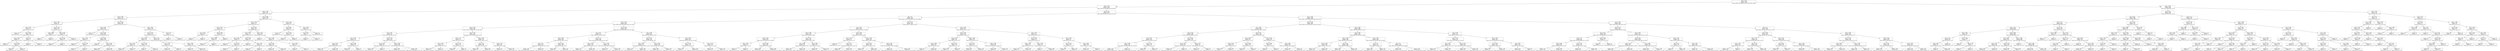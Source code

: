 digraph Tree {
node [shape=box, fontname="helvetica"] ;
edge [fontname="helvetica"] ;
0 [label="x[19] <= 2.031\nentropy = 2.331\nsamples = 20341\nvalue = [5163.0, 540.0, 3823.0, 7213.0, 1622.0, 640.0, 1340.0]"] ;
1 [label="x[18] <= 0.036\nentropy = 2.169\nsamples = 16707\nvalue = [5132, 537, 559, 6899, 1621, 640, 1319]"] ;
0 -> 1 [labeldistance=2.5, labelangle=45, headlabel="True"] ;
2 [label="x[10] <= 0.443\nentropy = 1.255\nsamples = 730\nvalue = [38, 2, 5, 178, 7, 498, 2]"] ;
1 -> 2 ;
3 [label="x[10] <= 0.209\nentropy = 0.961\nsamples = 624\nvalue = [12, 1, 5, 115, 3, 487, 1]"] ;
2 -> 3 ;
4 [label="x[22] <= 0.035\nentropy = 1.95\nsamples = 29\nvalue = [6, 0, 5, 8, 0, 10, 0]"] ;
3 -> 4 ;
5 [label="x[0] <= 0.434\nentropy = 1.574\nsamples = 17\nvalue = [1, 0, 3, 3, 0, 10, 0]"] ;
4 -> 5 ;
6 [label="entropy = 0.0\nsamples = 3\nvalue = [0, 0, 3, 0, 0, 0, 0]"] ;
5 -> 6 ;
7 [label="x[0] <= 0.829\nentropy = 1.095\nsamples = 14\nvalue = [1, 0, 0, 3, 0, 10, 0]"] ;
5 -> 7 ;
8 [label="x[22] <= 0.028\nentropy = 0.65\nsamples = 12\nvalue = [0, 0, 0, 2, 0, 10, 0]"] ;
7 -> 8 ;
9 [label="entropy = 0.0\nsamples = 9\nvalue = [0, 0, 0, 0, 0, 9, 0]"] ;
8 -> 9 ;
10 [label="x[7] <= 0.729\nentropy = 0.918\nsamples = 3\nvalue = [0, 0, 0, 2, 0, 1, 0]"] ;
8 -> 10 ;
11 [label="entropy = 0.0\nsamples = 2\nvalue = [0, 0, 0, 2, 0, 0, 0]"] ;
10 -> 11 ;
12 [label="entropy = 0.0\nsamples = 1\nvalue = [0, 0, 0, 0, 0, 1, 0]"] ;
10 -> 12 ;
13 [label="x[4] <= 0.02\nentropy = 1.0\nsamples = 2\nvalue = [1, 0, 0, 1, 0, 0, 0]"] ;
7 -> 13 ;
14 [label="entropy = 0.0\nsamples = 1\nvalue = [0, 0, 0, 1, 0, 0, 0]"] ;
13 -> 14 ;
15 [label="entropy = 0.0\nsamples = 1\nvalue = [1, 0, 0, 0, 0, 0, 0]"] ;
13 -> 15 ;
16 [label="x[12] <= 0.319\nentropy = 1.483\nsamples = 12\nvalue = [5, 0, 2, 5, 0, 0, 0]"] ;
4 -> 16 ;
17 [label="x[13] <= 0.809\nentropy = 0.971\nsamples = 5\nvalue = [3, 0, 2, 0, 0, 0, 0]"] ;
16 -> 17 ;
18 [label="entropy = 0.0\nsamples = 2\nvalue = [0, 0, 2, 0, 0, 0, 0]"] ;
17 -> 18 ;
19 [label="entropy = 0.0\nsamples = 3\nvalue = [3, 0, 0, 0, 0, 0, 0]"] ;
17 -> 19 ;
20 [label="x[20] <= 0.874\nentropy = 0.863\nsamples = 7\nvalue = [2, 0, 0, 5, 0, 0, 0]"] ;
16 -> 20 ;
21 [label="x[2] <= 0.026\nentropy = 0.918\nsamples = 3\nvalue = [2, 0, 0, 1, 0, 0, 0]"] ;
20 -> 21 ;
22 [label="entropy = 0.0\nsamples = 2\nvalue = [2, 0, 0, 0, 0, 0, 0]"] ;
21 -> 22 ;
23 [label="entropy = 0.0\nsamples = 1\nvalue = [0, 0, 0, 1, 0, 0, 0]"] ;
21 -> 23 ;
24 [label="entropy = 0.0\nsamples = 4\nvalue = [0, 0, 0, 4, 0, 0, 0]"] ;
20 -> 24 ;
25 [label="x[22] <= 0.024\nentropy = 0.837\nsamples = 595\nvalue = [6, 1, 0, 107, 3, 477, 1]"] ;
3 -> 25 ;
26 [label="x[8] <= 0.058\nentropy = 0.705\nsamples = 400\nvalue = [1, 0, 0, 72, 0, 327, 0]"] ;
25 -> 26 ;
27 [label="entropy = 0.0\nsamples = 4\nvalue = [0, 0, 0, 4, 0, 0, 0]"] ;
26 -> 27 ;
28 [label="x[1] <= 0.321\nentropy = 0.686\nsamples = 396\nvalue = [1, 0, 0, 68, 0, 327, 0]"] ;
26 -> 28 ;
29 [label="x[1] <= 0.054\nentropy = 1.252\nsamples = 6\nvalue = [1, 0, 0, 1, 0, 4, 0]"] ;
28 -> 29 ;
30 [label="entropy = 0.0\nsamples = 4\nvalue = [0, 0, 0, 0, 0, 4, 0]"] ;
29 -> 30 ;
31 [label="x[14] <= 0.004\nentropy = 1.0\nsamples = 2\nvalue = [1, 0, 0, 1, 0, 0, 0]"] ;
29 -> 31 ;
32 [label="entropy = 0.0\nsamples = 1\nvalue = [1, 0, 0, 0, 0, 0, 0]"] ;
31 -> 32 ;
33 [label="entropy = 0.0\nsamples = 1\nvalue = [0, 0, 0, 1, 0, 0, 0]"] ;
31 -> 33 ;
34 [label="x[14] <= 0.003\nentropy = 0.662\nsamples = 390\nvalue = [0, 0, 0, 67, 0, 323, 0]"] ;
28 -> 34 ;
35 [label="entropy = 0.0\nsamples = 17\nvalue = [0, 0, 0, 0, 0, 17, 0]"] ;
34 -> 35 ;
36 [label="x[11] <= 0.815\nentropy = 0.679\nsamples = 373\nvalue = [0, 0, 0, 67, 0, 306, 0]"] ;
34 -> 36 ;
37 [label="entropy = 0.599\nsamples = 247\nvalue = [0, 0, 0, 36, 0, 211, 0]"] ;
36 -> 37 ;
38 [label="entropy = 0.805\nsamples = 126\nvalue = [0, 0, 0, 31, 0, 95, 0]"] ;
36 -> 38 ;
39 [label="x[8] <= 0.681\nentropy = 1.042\nsamples = 195\nvalue = [5, 1, 0, 35, 3, 150, 1]"] ;
25 -> 39 ;
40 [label="x[11] <= 0.191\nentropy = 0.974\nsamples = 193\nvalue = [5, 0, 0, 35, 2, 150, 1]"] ;
39 -> 40 ;
41 [label="x[0] <= 0.823\nentropy = 1.163\nsamples = 28\nvalue = [0, 0, 0, 11, 0, 16, 1]"] ;
40 -> 41 ;
42 [label="x[3] <= 0.066\nentropy = 1.221\nsamples = 17\nvalue = [0, 0, 0, 10, 0, 6, 1]"] ;
41 -> 42 ;
43 [label="entropy = 0.469\nsamples = 10\nvalue = [0, 0, 0, 9, 0, 1, 0]"] ;
42 -> 43 ;
44 [label="entropy = 1.149\nsamples = 7\nvalue = [0, 0, 0, 1, 0, 5, 1]"] ;
42 -> 44 ;
45 [label="x[16] <= 0.833\nentropy = 0.439\nsamples = 11\nvalue = [0, 0, 0, 1, 0, 10, 0]"] ;
41 -> 45 ;
46 [label="entropy = 0.0\nsamples = 1\nvalue = [0, 0, 0, 1, 0, 0, 0]"] ;
45 -> 46 ;
47 [label="entropy = 0.0\nsamples = 10\nvalue = [0, 0, 0, 0, 0, 10, 0]"] ;
45 -> 47 ;
48 [label="x[6] <= 0.711\nentropy = 0.878\nsamples = 165\nvalue = [5, 0, 0, 24, 2, 134, 0]"] ;
40 -> 48 ;
49 [label="x[6] <= 0.694\nentropy = 1.371\nsamples = 26\nvalue = [3, 0, 0, 3, 2, 18, 0]"] ;
48 -> 49 ;
50 [label="entropy = 1.061\nsamples = 24\nvalue = [3, 0, 0, 3, 0, 18, 0]"] ;
49 -> 50 ;
51 [label="entropy = 0.0\nsamples = 2\nvalue = [0, 0, 0, 0, 2, 0, 0]"] ;
49 -> 51 ;
52 [label="x[14] <= 0.005\nentropy = 0.718\nsamples = 139\nvalue = [2, 0, 0, 21, 0, 116, 0]"] ;
48 -> 52 ;
53 [label="entropy = 0.66\nsamples = 55\nvalue = [2, 0, 0, 5, 0, 48, 0]"] ;
52 -> 53 ;
54 [label="entropy = 0.702\nsamples = 84\nvalue = [0, 0, 0, 16, 0, 68, 0]"] ;
52 -> 54 ;
55 [label="x[3] <= 0.127\nentropy = 1.0\nsamples = 2\nvalue = [0, 1, 0, 0, 1, 0, 0]"] ;
39 -> 55 ;
56 [label="entropy = 0.0\nsamples = 1\nvalue = [0, 0, 0, 0, 1, 0, 0]"] ;
55 -> 56 ;
57 [label="entropy = 0.0\nsamples = 1\nvalue = [0, 1, 0, 0, 0, 0, 0]"] ;
55 -> 57 ;
58 [label="x[10] <= 0.858\nentropy = 1.588\nsamples = 106\nvalue = [26, 1, 0, 63, 4, 11, 1]"] ;
2 -> 58 ;
59 [label="x[11] <= 0.079\nentropy = 1.753\nsamples = 76\nvalue = [26, 1, 0, 36, 3, 9, 1]"] ;
58 -> 59 ;
60 [label="x[12] <= 0.212\nentropy = 1.418\nsamples = 12\nvalue = [0, 1, 0, 8, 0, 2, 1]"] ;
59 -> 60 ;
61 [label="x[7] <= 0.874\nentropy = 0.918\nsamples = 3\nvalue = [0, 0, 0, 1, 0, 2, 0]"] ;
60 -> 61 ;
62 [label="entropy = 0.0\nsamples = 1\nvalue = [0, 0, 0, 1, 0, 0, 0]"] ;
61 -> 62 ;
63 [label="entropy = 0.0\nsamples = 2\nvalue = [0, 0, 0, 0, 0, 2, 0]"] ;
61 -> 63 ;
64 [label="x[18] <= 0.028\nentropy = 0.986\nsamples = 9\nvalue = [0, 1, 0, 7, 0, 0, 1]"] ;
60 -> 64 ;
65 [label="x[22] <= 0.006\nentropy = 0.544\nsamples = 8\nvalue = [0, 1, 0, 7, 0, 0, 0]"] ;
64 -> 65 ;
66 [label="entropy = 0.0\nsamples = 1\nvalue = [0, 1, 0, 0, 0, 0, 0]"] ;
65 -> 66 ;
67 [label="entropy = 0.0\nsamples = 7\nvalue = [0, 0, 0, 7, 0, 0, 0]"] ;
65 -> 67 ;
68 [label="entropy = 0.0\nsamples = 1\nvalue = [0, 0, 0, 0, 0, 0, 1]"] ;
64 -> 68 ;
69 [label="x[5] <= 0.016\nentropy = 1.606\nsamples = 64\nvalue = [26, 0, 0, 28, 3, 7, 0]"] ;
59 -> 69 ;
70 [label="x[12] <= 0.316\nentropy = 1.19\nsamples = 19\nvalue = [2, 0, 0, 13, 0, 4, 0]"] ;
69 -> 70 ;
71 [label="x[6] <= 0.801\nentropy = 0.764\nsamples = 9\nvalue = [2, 0, 0, 7, 0, 0, 0]"] ;
70 -> 71 ;
72 [label="entropy = 0.0\nsamples = 6\nvalue = [0, 0, 0, 6, 0, 0, 0]"] ;
71 -> 72 ;
73 [label="x[7] <= 0.927\nentropy = 0.918\nsamples = 3\nvalue = [2, 0, 0, 1, 0, 0, 0]"] ;
71 -> 73 ;
74 [label="entropy = 0.0\nsamples = 2\nvalue = [2, 0, 0, 0, 0, 0, 0]"] ;
73 -> 74 ;
75 [label="entropy = 0.0\nsamples = 1\nvalue = [0, 0, 0, 1, 0, 0, 0]"] ;
73 -> 75 ;
76 [label="x[13] <= 0.402\nentropy = 0.971\nsamples = 10\nvalue = [0, 0, 0, 6, 0, 4, 0]"] ;
70 -> 76 ;
77 [label="entropy = 0.0\nsamples = 2\nvalue = [0, 0, 0, 0, 0, 2, 0]"] ;
76 -> 77 ;
78 [label="x[11] <= 0.66\nentropy = 0.811\nsamples = 8\nvalue = [0, 0, 0, 6, 0, 2, 0]"] ;
76 -> 78 ;
79 [label="entropy = 0.0\nsamples = 6\nvalue = [0, 0, 0, 6, 0, 0, 0]"] ;
78 -> 79 ;
80 [label="entropy = 0.0\nsamples = 2\nvalue = [0, 0, 0, 0, 0, 2, 0]"] ;
78 -> 80 ;
81 [label="x[0] <= 0.318\nentropy = 1.533\nsamples = 45\nvalue = [24, 0, 0, 15, 3, 3, 0]"] ;
69 -> 81 ;
82 [label="entropy = 0.0\nsamples = 2\nvalue = [0, 0, 0, 0, 2, 0, 0]"] ;
81 -> 82 ;
83 [label="x[6] <= 0.846\nentropy = 1.394\nsamples = 43\nvalue = [24, 0, 0, 15, 1, 3, 0]"] ;
81 -> 83 ;
84 [label="x[7] <= 0.648\nentropy = 1.225\nsamples = 36\nvalue = [23, 0, 0, 10, 0, 3, 0]"] ;
83 -> 84 ;
85 [label="entropy = 1.196\nsamples = 24\nvalue = [13, 0, 0, 10, 0, 1, 0]"] ;
84 -> 85 ;
86 [label="entropy = 0.65\nsamples = 12\nvalue = [10, 0, 0, 0, 0, 2, 0]"] ;
84 -> 86 ;
87 [label="x[7] <= 0.938\nentropy = 1.149\nsamples = 7\nvalue = [1, 0, 0, 5, 1, 0, 0]"] ;
83 -> 87 ;
88 [label="entropy = 0.0\nsamples = 5\nvalue = [0, 0, 0, 5, 0, 0, 0]"] ;
87 -> 88 ;
89 [label="entropy = 1.0\nsamples = 2\nvalue = [1, 0, 0, 0, 1, 0, 0]"] ;
87 -> 89 ;
90 [label="x[5] <= 0.019\nentropy = 0.561\nsamples = 30\nvalue = [0, 0, 0, 27, 1, 2, 0]"] ;
58 -> 90 ;
91 [label="x[8] <= 0.823\nentropy = 0.811\nsamples = 8\nvalue = [0, 0, 0, 6, 0, 2, 0]"] ;
90 -> 91 ;
92 [label="entropy = 0.0\nsamples = 5\nvalue = [0, 0, 0, 5, 0, 0, 0]"] ;
91 -> 92 ;
93 [label="x[5] <= 0.012\nentropy = 0.918\nsamples = 3\nvalue = [0, 0, 0, 1, 0, 2, 0]"] ;
91 -> 93 ;
94 [label="entropy = 0.0\nsamples = 1\nvalue = [0, 0, 0, 1, 0, 0, 0]"] ;
93 -> 94 ;
95 [label="entropy = 0.0\nsamples = 2\nvalue = [0, 0, 0, 0, 0, 2, 0]"] ;
93 -> 95 ;
96 [label="x[6] <= 0.402\nentropy = 0.267\nsamples = 22\nvalue = [0, 0, 0, 21, 1, 0, 0]"] ;
90 -> 96 ;
97 [label="x[1] <= 0.595\nentropy = 1.0\nsamples = 2\nvalue = [0, 0, 0, 1, 1, 0, 0]"] ;
96 -> 97 ;
98 [label="entropy = 0.0\nsamples = 1\nvalue = [0, 0, 0, 0, 1, 0, 0]"] ;
97 -> 98 ;
99 [label="entropy = 0.0\nsamples = 1\nvalue = [0, 0, 0, 1, 0, 0, 0]"] ;
97 -> 99 ;
100 [label="entropy = 0.0\nsamples = 20\nvalue = [0, 0, 0, 20, 0, 0, 0]"] ;
96 -> 100 ;
101 [label="x[8] <= 0.325\nentropy = 2.075\nsamples = 15977\nvalue = [5094, 535, 554, 6721, 1614, 142, 1317]"] ;
1 -> 101 ;
102 [label="x[9] <= 0.5\nentropy = 2.235\nsamples = 4392\nvalue = [1027.0, 170.0, 176.0, 1593.0, 270.0, 76.0, 1080.0]"] ;
101 -> 102 ;
103 [label="x[16] <= 0.931\nentropy = 2.269\nsamples = 2361\nvalue = [609.0, 158.0, 175.0, 1003.0, 205.0, 72.0, 139.0]"] ;
102 -> 103 ;
104 [label="x[10] <= 0.209\nentropy = 2.062\nsamples = 856\nvalue = [178.0, 17.0, 139.0, 410.0, 8.0, 35.0, 69.0]"] ;
103 -> 104 ;
105 [label="x[0] <= 0.326\nentropy = 1.91\nsamples = 516\nvalue = [117, 5, 132, 224, 2, 4, 32]"] ;
104 -> 105 ;
106 [label="x[4] <= 0.789\nentropy = 1.675\nsamples = 171\nvalue = [16, 0, 90, 49, 0, 1, 15]"] ;
105 -> 106 ;
107 [label="x[8] <= 0.204\nentropy = 1.872\nsamples = 119\nvalue = [15, 0, 42, 46, 0, 1, 15]"] ;
106 -> 107 ;
108 [label="entropy = 1.879\nsamples = 55\nvalue = [7.0, 0.0, 9.0, 27.0, 0.0, 1.0, 11.0]"] ;
107 -> 108 ;
109 [label="entropy = 1.638\nsamples = 64\nvalue = [8, 0, 33, 19, 0, 0, 4]"] ;
107 -> 109 ;
110 [label="x[15] <= 0.668\nentropy = 0.454\nsamples = 52\nvalue = [1, 0, 48, 3, 0, 0, 0]"] ;
106 -> 110 ;
111 [label="entropy = 0.151\nsamples = 46\nvalue = [1, 0, 45, 0, 0, 0, 0]"] ;
110 -> 111 ;
112 [label="entropy = 1.0\nsamples = 6\nvalue = [0, 0, 3, 3, 0, 0, 0]"] ;
110 -> 112 ;
113 [label="x[14] <= 0.009\nentropy = 1.791\nsamples = 345\nvalue = [101, 5, 42, 175, 2, 3, 17]"] ;
105 -> 113 ;
114 [label="x[3] <= 0.654\nentropy = 2.13\nsamples = 49\nvalue = [14.0, 5.0, 5.0, 21.0, 2.0, 1.0, 1.0]"] ;
113 -> 114 ;
115 [label="entropy = 1.822\nsamples = 45\nvalue = [14, 5, 4, 21, 0, 1, 0]"] ;
114 -> 115 ;
116 [label="entropy = 1.5\nsamples = 4\nvalue = [0, 0, 1, 0, 2, 0, 1]"] ;
114 -> 116 ;
117 [label="x[13] <= 0.548\nentropy = 1.661\nsamples = 296\nvalue = [87, 0, 37, 154, 0, 2, 16]"] ;
113 -> 117 ;
118 [label="entropy = 1.688\nsamples = 143\nvalue = [31.0, 0.0, 29.0, 74.0, 0.0, 0.0, 9.0]"] ;
117 -> 118 ;
119 [label="entropy = 1.528\nsamples = 153\nvalue = [56.0, 0.0, 8.0, 80.0, 0.0, 2.0, 7.0]"] ;
117 -> 119 ;
120 [label="x[10] <= 0.443\nentropy = 1.972\nsamples = 340\nvalue = [61.0, 12.0, 7.0, 186.0, 6.0, 31.0, 37.0]"] ;
104 -> 120 ;
121 [label="x[20] <= 1.19\nentropy = 1.773\nsamples = 78\nvalue = [19, 1, 0, 27, 2, 29, 0]"] ;
120 -> 121 ;
122 [label="x[11] <= 0.444\nentropy = 1.571\nsamples = 58\nvalue = [6, 1, 0, 21, 1, 29, 0]"] ;
121 -> 122 ;
123 [label="entropy = 0.755\nsamples = 23\nvalue = [0, 0, 0, 5, 0, 18, 0]"] ;
122 -> 123 ;
124 [label="entropy = 1.77\nsamples = 35\nvalue = [6, 1, 0, 16, 1, 11, 0]"] ;
122 -> 124 ;
125 [label="x[14] <= 0.015\nentropy = 1.141\nsamples = 20\nvalue = [13, 0, 0, 6, 1, 0, 0]"] ;
121 -> 125 ;
126 [label="entropy = 0.544\nsamples = 8\nvalue = [7, 0, 0, 0, 1, 0, 0]"] ;
125 -> 126 ;
127 [label="entropy = 1.0\nsamples = 12\nvalue = [6, 0, 0, 6, 0, 0, 0]"] ;
125 -> 127 ;
128 [label="x[8] <= 0.058\nentropy = 1.737\nsamples = 262\nvalue = [42, 11, 7, 159, 4, 2, 37]"] ;
120 -> 128 ;
129 [label="x[7] <= 0.97\nentropy = 1.358\nsamples = 158\nvalue = [24, 7, 2, 114, 3, 0, 8]"] ;
128 -> 129 ;
130 [label="entropy = 1.403\nsamples = 115\nvalue = [23, 7, 0, 77, 1, 0, 7]"] ;
129 -> 130 ;
131 [label="entropy = 0.851\nsamples = 43\nvalue = [1, 0, 2, 37, 2, 0, 1]"] ;
129 -> 131 ;
132 [label="x[10] <= 0.718\nentropy = 2.04\nsamples = 104\nvalue = [18, 4, 5, 45, 1, 2, 29]"] ;
128 -> 132 ;
133 [label="entropy = 1.571\nsamples = 36\nvalue = [4, 0, 2, 6, 1, 0, 23]"] ;
132 -> 133 ;
134 [label="entropy = 1.827\nsamples = 68\nvalue = [14, 4, 3, 39, 0, 2, 6]"] ;
132 -> 134 ;
135 [label="x[21] <= 0.606\nentropy = 2.216\nsamples = 1505\nvalue = [431.0, 141.0, 36.0, 593.0, 197.0, 37.0, 70.0]"] ;
103 -> 135 ;
136 [label="x[4] <= 0.253\nentropy = 2.11\nsamples = 873\nvalue = [335, 40, 27, 324, 69, 36, 42]"] ;
135 -> 136 ;
137 [label="x[10] <= 0.209\nentropy = 1.982\nsamples = 289\nvalue = [112, 6, 12, 106, 17, 36, 0]"] ;
136 -> 137 ;
138 [label="x[6] <= 0.94\nentropy = 1.729\nsamples = 181\nvalue = [91.0, 3.0, 12.0, 60.0, 13.0, 2.0, 0.0]"] ;
137 -> 138 ;
139 [label="entropy = 1.487\nsamples = 156\nvalue = [89.0, 2.0, 6.0, 50.0, 9.0, 0.0, 0.0]"] ;
138 -> 139 ;
140 [label="entropy = 2.215\nsamples = 25\nvalue = [2, 1, 6, 10, 4, 2, 0]"] ;
138 -> 140 ;
141 [label="x[10] <= 0.511\nentropy = 1.828\nsamples = 108\nvalue = [21, 3, 0, 46, 4, 34, 0]"] ;
137 -> 141 ;
142 [label="entropy = 1.687\nsamples = 60\nvalue = [10, 2, 0, 12, 2, 34, 0]"] ;
141 -> 142 ;
143 [label="entropy = 1.147\nsamples = 48\nvalue = [11, 1, 0, 34, 2, 0, 0]"] ;
141 -> 143 ;
144 [label="x[19] <= 1.13\nentropy = 2.019\nsamples = 584\nvalue = [223.0, 34.0, 15.0, 218.0, 52.0, 0.0, 42.0]"] ;
136 -> 144 ;
145 [label="x[10] <= 0.511\nentropy = 1.939\nsamples = 418\nvalue = [156, 29, 9, 167, 45, 0, 12]"] ;
144 -> 145 ;
146 [label="entropy = 1.91\nsamples = 277\nvalue = [113, 22, 9, 98, 34, 0, 1]"] ;
145 -> 146 ;
147 [label="entropy = 1.816\nsamples = 141\nvalue = [43, 7, 0, 69, 11, 0, 11]"] ;
145 -> 147 ;
148 [label="x[7] <= 0.369\nentropy = 2.015\nsamples = 166\nvalue = [67.0, 5.0, 6.0, 51.0, 7.0, 0.0, 30.0]"] ;
144 -> 148 ;
149 [label="entropy = 1.873\nsamples = 55\nvalue = [16, 1, 0, 13, 3, 0, 22]"] ;
148 -> 149 ;
150 [label="entropy = 1.891\nsamples = 111\nvalue = [51, 4, 6, 38, 4, 0, 8]"] ;
148 -> 150 ;
151 [label="x[0] <= 0.858\nentropy = 2.128\nsamples = 632\nvalue = [96, 101, 9, 269, 128, 1, 28]"] ;
135 -> 151 ;
152 [label="x[10] <= 0.511\nentropy = 2.116\nsamples = 445\nvalue = [77, 40, 8, 195, 98, 1, 26]"] ;
151 -> 152 ;
153 [label="x[13] <= 0.242\nentropy = 2.073\nsamples = 211\nvalue = [54.0, 14.0, 6.0, 83.0, 49.0, 1.0, 4.0]"] ;
152 -> 153 ;
154 [label="entropy = 2.122\nsamples = 63\nvalue = [16, 10, 5, 24, 8, 0, 0]"] ;
153 -> 154 ;
155 [label="entropy = 1.925\nsamples = 148\nvalue = [38, 4, 1, 59, 41, 1, 4]"] ;
153 -> 155 ;
156 [label="x[8] <= 0.058\nentropy = 2.042\nsamples = 234\nvalue = [23, 26, 2, 112, 49, 0, 22]"] ;
152 -> 156 ;
157 [label="entropy = 1.866\nsamples = 180\nvalue = [17, 23, 1, 95, 38, 0, 6]"] ;
156 -> 157 ;
158 [label="entropy = 2.203\nsamples = 54\nvalue = [6, 3, 1, 17, 11, 0, 16]"] ;
156 -> 158 ;
159 [label="x[14] <= 0.006\nentropy = 1.926\nsamples = 187\nvalue = [19.0, 61.0, 1.0, 74.0, 30.0, 0.0, 2.0]"] ;
151 -> 159 ;
160 [label="x[11] <= 0.026\nentropy = 1.736\nsamples = 114\nvalue = [8, 51, 0, 41, 13, 0, 1]"] ;
159 -> 160 ;
161 [label="entropy = 1.379\nsamples = 7\nvalue = [0, 0, 0, 4, 2, 0, 1]"] ;
160 -> 161 ;
162 [label="entropy = 1.656\nsamples = 107\nvalue = [8.0, 51.0, 0.0, 37.0, 11.0, 0.0, 0.0]"] ;
160 -> 162 ;
163 [label="x[21] <= 0.743\nentropy = 1.981\nsamples = 73\nvalue = [11, 10, 1, 33, 17, 0, 1]"] ;
159 -> 163 ;
164 [label="entropy = 1.962\nsamples = 46\nvalue = [11, 4, 1, 22, 7, 0, 1]"] ;
163 -> 164 ;
165 [label="entropy = 1.541\nsamples = 27\nvalue = [0, 6, 0, 11, 10, 0, 0]"] ;
163 -> 165 ;
166 [label="x[10] <= 0.672\nentropy = 1.727\nsamples = 2031\nvalue = [418, 12, 1, 590, 65, 4, 941]"] ;
102 -> 166 ;
167 [label="x[1] <= 0.326\nentropy = 1.562\nsamples = 1614\nvalue = [217.0, 6.0, 1.0, 407.0, 50.0, 4.0, 929.0]"] ;
166 -> 167 ;
168 [label="x[16] <= 0.968\nentropy = 1.218\nsamples = 909\nvalue = [53, 0, 0, 181, 28, 1, 646]"] ;
167 -> 168 ;
169 [label="x[10] <= 0.551\nentropy = 0.904\nsamples = 474\nvalue = [16.0, 0.0, 0.0, 90.0, 0.0, 0.0, 368.0]"] ;
168 -> 169 ;
170 [label="x[22] <= 0.318\nentropy = 0.592\nsamples = 7\nvalue = [0, 0, 0, 6, 0, 0, 1]"] ;
169 -> 170 ;
171 [label="entropy = 0.0\nsamples = 1\nvalue = [0, 0, 0, 0, 0, 0, 1]"] ;
170 -> 171 ;
172 [label="entropy = 0.0\nsamples = 6\nvalue = [0, 0, 0, 6, 0, 0, 0]"] ;
170 -> 172 ;
173 [label="x[21] <= 0.183\nentropy = 0.885\nsamples = 467\nvalue = [16, 0, 0, 84, 0, 0, 367]"] ;
169 -> 173 ;
174 [label="entropy = 1.022\nsamples = 253\nvalue = [13, 0, 0, 54, 0, 0, 186]"] ;
173 -> 174 ;
175 [label="entropy = 0.688\nsamples = 214\nvalue = [3.0, 0.0, 0.0, 30.0, 0.0, 0.0, 181.0]"] ;
173 -> 175 ;
176 [label="x[7] <= 0.927\nentropy = 1.462\nsamples = 435\nvalue = [37, 0, 0, 91, 28, 1, 278]"] ;
168 -> 176 ;
177 [label="x[1] <= 0.069\nentropy = 1.392\nsamples = 418\nvalue = [33, 0, 0, 89, 20, 1, 275]"] ;
176 -> 177 ;
178 [label="entropy = 1.554\nsamples = 251\nvalue = [20, 0, 0, 63, 19, 1, 148]"] ;
177 -> 178 ;
179 [label="entropy = 1.049\nsamples = 167\nvalue = [13, 0, 0, 26, 1, 0, 127]"] ;
177 -> 179 ;
180 [label="x[1] <= 0.069\nentropy = 1.808\nsamples = 17\nvalue = [4, 0, 0, 2, 8, 0, 3]"] ;
176 -> 180 ;
181 [label="entropy = 0.845\nsamples = 11\nvalue = [3, 0, 0, 0, 8, 0, 0]"] ;
180 -> 181 ;
182 [label="entropy = 1.459\nsamples = 6\nvalue = [1, 0, 0, 2, 0, 0, 3]"] ;
180 -> 182 ;
183 [label="x[10] <= 0.483\nentropy = 1.806\nsamples = 705\nvalue = [164, 6, 1, 226, 22, 3, 283]"] ;
167 -> 183 ;
184 [label="x[5] <= 0.057\nentropy = 1.738\nsamples = 52\nvalue = [26, 2, 0, 18, 2, 3, 1]"] ;
183 -> 184 ;
185 [label="entropy = 0.0\nsamples = 3\nvalue = [0, 0, 0, 0, 0, 3, 0]"] ;
184 -> 185 ;
186 [label="x[4] <= 0.53\nentropy = 1.507\nsamples = 49\nvalue = [26.0, 2.0, 0.0, 18.0, 2.0, 0.0, 1.0]"] ;
184 -> 186 ;
187 [label="entropy = 0.869\nsamples = 31\nvalue = [22, 0, 0, 9, 0, 0, 0]"] ;
186 -> 187 ;
188 [label="entropy = 1.918\nsamples = 18\nvalue = [4, 2, 0, 9, 2, 0, 1]"] ;
186 -> 188 ;
189 [label="x[16] <= 0.996\nentropy = 1.736\nsamples = 653\nvalue = [138, 4, 1, 208, 20, 0, 282]"] ;
183 -> 189 ;
190 [label="x[8] <= 0.058\nentropy = 1.542\nsamples = 363\nvalue = [57, 2, 0, 129, 2, 0, 173]"] ;
189 -> 190 ;
191 [label="entropy = 1.753\nsamples = 54\nvalue = [17, 1, 0, 25, 2, 0, 9]"] ;
190 -> 191 ;
192 [label="entropy = 1.422\nsamples = 309\nvalue = [40, 1, 0, 104, 0, 0, 164]"] ;
190 -> 192 ;
193 [label="x[21] <= 0.522\nentropy = 1.882\nsamples = 290\nvalue = [81.0, 2.0, 1.0, 79.0, 18.0, 0.0, 109.0]"] ;
189 -> 193 ;
194 [label="entropy = 1.79\nsamples = 196\nvalue = [69.0, 0.0, 1.0, 50.0, 8.0, 0.0, 68.0]"] ;
193 -> 194 ;
195 [label="entropy = 1.887\nsamples = 94\nvalue = [12.0, 2.0, 0.0, 29.0, 10.0, 0.0, 41.0]"] ;
193 -> 195 ;
196 [label="x[21] <= 0.408\nentropy = 1.437\nsamples = 417\nvalue = [201, 6, 0, 183, 15, 0, 12]"] ;
166 -> 196 ;
197 [label="x[10] <= 0.786\nentropy = 1.226\nsamples = 308\nvalue = [164, 2, 0, 133, 2, 0, 7]"] ;
196 -> 197 ;
198 [label="x[11] <= 0.615\nentropy = 1.03\nsamples = 130\nvalue = [90, 1, 0, 37, 0, 0, 2]"] ;
197 -> 198 ;
199 [label="x[15] <= 0.456\nentropy = 1.083\nsamples = 93\nvalue = [57, 0, 0, 34, 0, 0, 2]"] ;
198 -> 199 ;
200 [label="entropy = 0.0\nsamples = 6\nvalue = [0, 0, 0, 6, 0, 0, 0]"] ;
199 -> 200 ;
201 [label="entropy = 1.051\nsamples = 87\nvalue = [57, 0, 0, 28, 0, 0, 2]"] ;
199 -> 201 ;
202 [label="x[18] <= 0.573\nentropy = 0.582\nsamples = 37\nvalue = [33, 1, 0, 3, 0, 0, 0]"] ;
198 -> 202 ;
203 [label="entropy = 0.196\nsamples = 33\nvalue = [32, 1, 0, 0, 0, 0, 0]"] ;
202 -> 203 ;
204 [label="entropy = 0.811\nsamples = 4\nvalue = [1, 0, 0, 3, 0, 0, 0]"] ;
202 -> 204 ;
205 [label="x[16] <= 0.926\nentropy = 1.266\nsamples = 178\nvalue = [74, 1, 0, 96, 2, 0, 5]"] ;
197 -> 205 ;
206 [label="x[6] <= 0.581\nentropy = 1.163\nsamples = 79\nvalue = [22, 0, 0, 52, 0, 0, 5]"] ;
205 -> 206 ;
207 [label="entropy = 0.602\nsamples = 34\nvalue = [5, 0, 0, 29, 0, 0, 0]"] ;
206 -> 207 ;
208 [label="entropy = 1.378\nsamples = 45\nvalue = [17, 0, 0, 23, 0, 0, 5]"] ;
206 -> 208 ;
209 [label="x[15] <= 0.905\nentropy = 1.189\nsamples = 99\nvalue = [52.0, 1.0, 0.0, 44.0, 2.0, 0.0, 0.0]"] ;
205 -> 209 ;
210 [label="entropy = 0.984\nsamples = 87\nvalue = [50, 0, 0, 37, 0, 0, 0]"] ;
209 -> 210 ;
211 [label="entropy = 1.614\nsamples = 12\nvalue = [2, 1, 0, 7, 2, 0, 0]"] ;
209 -> 211 ;
212 [label="x[6] <= 0.539\nentropy = 1.79\nsamples = 109\nvalue = [37, 4, 0, 50, 13, 0, 5]"] ;
196 -> 212 ;
213 [label="x[12] <= 0.415\nentropy = 1.549\nsamples = 70\nvalue = [22, 0, 0, 35, 12, 0, 1]"] ;
212 -> 213 ;
214 [label="x[10] <= 0.787\nentropy = 1.574\nsamples = 39\nvalue = [15, 0, 0, 13, 11, 0, 0]"] ;
213 -> 214 ;
215 [label="entropy = 0.722\nsamples = 10\nvalue = [8, 0, 0, 2, 0, 0, 0]"] ;
214 -> 215 ;
216 [label="entropy = 1.556\nsamples = 29\nvalue = [7, 0, 0, 11, 11, 0, 0]"] ;
214 -> 216 ;
217 [label="x[0] <= 0.015\nentropy = 1.156\nsamples = 31\nvalue = [7, 0, 0, 22, 1, 0, 1]"] ;
213 -> 217 ;
218 [label="entropy = 0.0\nsamples = 1\nvalue = [0, 0, 0, 0, 1, 0, 0]"] ;
217 -> 218 ;
219 [label="entropy = 0.982\nsamples = 30\nvalue = [7, 0, 0, 22, 0, 0, 1]"] ;
217 -> 219 ;
220 [label="x[11] <= 0.256\nentropy = 1.87\nsamples = 39\nvalue = [15, 4, 0, 15, 1, 0, 4]"] ;
212 -> 220 ;
221 [label="x[12] <= 0.437\nentropy = 1.854\nsamples = 13\nvalue = [4, 0, 0, 4, 1, 0, 4]"] ;
220 -> 221 ;
222 [label="entropy = 0.918\nsamples = 3\nvalue = [0, 0, 0, 0, 1, 0, 2]"] ;
221 -> 222 ;
223 [label="entropy = 1.522\nsamples = 10\nvalue = [4, 0, 0, 4, 0, 0, 2]"] ;
221 -> 223 ;
224 [label="x[5] <= 0.605\nentropy = 1.466\nsamples = 26\nvalue = [11, 4, 0, 11, 0, 0, 0]"] ;
220 -> 224 ;
225 [label="entropy = 1.219\nsamples = 20\nvalue = [11, 1, 0, 8, 0, 0, 0]"] ;
224 -> 225 ;
226 [label="entropy = 1.0\nsamples = 6\nvalue = [0, 3, 0, 3, 0, 0, 0]"] ;
224 -> 226 ;
227 [label="x[21] <= 0.396\nentropy = 1.887\nsamples = 11585\nvalue = [4067.0, 365.0, 378.0, 5128.0, 1344.0, 66.0, 237.0]"] ;
101 -> 227 ;
228 [label="x[10] <= 0.443\nentropy = 1.682\nsamples = 6833\nvalue = [2927.0, 87.0, 281.0, 3041.0, 312.0, 61.0, 124.0]"] ;
227 -> 228 ;
229 [label="x[7] <= 0.981\nentropy = 1.896\nsamples = 1950\nvalue = [564, 23, 275, 942, 57, 49, 40]"] ;
228 -> 229 ;
230 [label="x[10] <= 0.209\nentropy = 1.848\nsamples = 1804\nvalue = [555, 23, 179, 904, 55, 49, 39]"] ;
229 -> 230 ;
231 [label="x[3] <= 0.803\nentropy = 1.752\nsamples = 1671\nvalue = [523, 21, 177, 853, 53, 5, 39]"] ;
230 -> 231 ;
232 [label="x[16] <= 0.988\nentropy = 1.703\nsamples = 1592\nvalue = [522.0, 21.0, 124.0, 830.0, 52.0, 5.0, 38.0]"] ;
231 -> 232 ;
233 [label="entropy = 1.579\nsamples = 1054\nvalue = [304, 13, 82, 609, 5, 5, 36]"] ;
232 -> 233 ;
234 [label="entropy = 1.77\nsamples = 538\nvalue = [218.0, 8.0, 42.0, 221.0, 47.0, 0.0, 2.0]"] ;
232 -> 234 ;
235 [label="x[6] <= 0.913\nentropy = 1.144\nsamples = 79\nvalue = [1, 0, 53, 23, 1, 0, 1]"] ;
231 -> 235 ;
236 [label="entropy = 0.916\nsamples = 68\nvalue = [0, 0, 50, 17, 1, 0, 0]"] ;
235 -> 236 ;
237 [label="entropy = 1.617\nsamples = 11\nvalue = [1, 0, 3, 6, 0, 0, 1]"] ;
235 -> 237 ;
238 [label="x[5] <= 0.495\nentropy = 1.826\nsamples = 133\nvalue = [32, 2, 2, 51, 2, 44, 0]"] ;
230 -> 238 ;
239 [label="x[7] <= 0.744\nentropy = 1.693\nsamples = 94\nvalue = [20.0, 2.0, 0.0, 27.0, 1.0, 44.0, 0.0]"] ;
238 -> 239 ;
240 [label="entropy = 1.873\nsamples = 47\nvalue = [16.0, 2.0, 0.0, 16.0, 1.0, 12.0, 0.0]"] ;
239 -> 240 ;
241 [label="entropy = 1.17\nsamples = 47\nvalue = [4, 0, 0, 11, 0, 32, 0]"] ;
239 -> 241 ;
242 [label="x[19] <= 1.627\nentropy = 1.31\nsamples = 39\nvalue = [12, 0, 2, 24, 1, 0, 0]"] ;
238 -> 242 ;
243 [label="entropy = 1.073\nsamples = 37\nvalue = [12, 0, 0, 24, 1, 0, 0]"] ;
242 -> 243 ;
244 [label="entropy = 0.0\nsamples = 2\nvalue = [0, 0, 2, 0, 0, 0, 0]"] ;
242 -> 244 ;
245 [label="x[6] <= 0.972\nentropy = 1.285\nsamples = 146\nvalue = [9, 0, 96, 38, 2, 0, 1]"] ;
229 -> 245 ;
246 [label="x[0] <= 0.483\nentropy = 2.021\nsamples = 22\nvalue = [4, 0, 8, 7, 2, 0, 1]"] ;
245 -> 246 ;
247 [label="x[16] <= 0.514\nentropy = 1.325\nsamples = 12\nvalue = [0, 0, 5, 6, 0, 0, 1]"] ;
246 -> 247 ;
248 [label="entropy = 0.918\nsamples = 3\nvalue = [0, 0, 0, 2, 0, 0, 1]"] ;
247 -> 248 ;
249 [label="entropy = 0.991\nsamples = 9\nvalue = [0, 0, 5, 4, 0, 0, 0]"] ;
247 -> 249 ;
250 [label="x[21] <= 0.056\nentropy = 1.846\nsamples = 10\nvalue = [4, 0, 3, 1, 2, 0, 0]"] ;
246 -> 250 ;
251 [label="entropy = 0.722\nsamples = 5\nvalue = [4, 0, 0, 0, 1, 0, 0]"] ;
250 -> 251 ;
252 [label="entropy = 1.371\nsamples = 5\nvalue = [0, 0, 3, 1, 1, 0, 0]"] ;
250 -> 252 ;
253 [label="x[8] <= 0.542\nentropy = 1.038\nsamples = 124\nvalue = [5, 0, 88, 31, 0, 0, 0]"] ;
245 -> 253 ;
254 [label="x[16] <= 0.964\nentropy = 0.971\nsamples = 5\nvalue = [2, 0, 3, 0, 0, 0, 0]"] ;
253 -> 254 ;
255 [label="entropy = 0.0\nsamples = 2\nvalue = [2, 0, 0, 0, 0, 0, 0]"] ;
254 -> 255 ;
256 [label="entropy = 0.0\nsamples = 3\nvalue = [0, 0, 3, 0, 0, 0, 0]"] ;
254 -> 256 ;
257 [label="x[0] <= 0.396\nentropy = 0.986\nsamples = 119\nvalue = [3.0, 0.0, 85.0, 31.0, 0.0, 0.0, 0.0]"] ;
253 -> 257 ;
258 [label="entropy = 1.296\nsamples = 13\nvalue = [1, 0, 5, 7, 0, 0, 0]"] ;
257 -> 258 ;
259 [label="entropy = 0.9\nsamples = 106\nvalue = [2, 0, 80, 24, 0, 0, 0]"] ;
257 -> 259 ;
260 [label="x[10] <= 0.884\nentropy = 1.469\nsamples = 4883\nvalue = [2363, 64, 6, 2099, 255, 12, 84]"] ;
228 -> 260 ;
261 [label="x[16] <= 0.986\nentropy = 1.463\nsamples = 4124\nvalue = [2182, 60, 5, 1578, 221, 12, 66]"] ;
260 -> 261 ;
262 [label="x[20] <= 0.929\nentropy = 1.386\nsamples = 1696\nvalue = [826, 36, 3, 766, 19, 6, 40]"] ;
261 -> 262 ;
263 [label="x[21] <= -0.699\nentropy = 1.501\nsamples = 328\nvalue = [117, 20, 0, 178, 5, 5, 3]"] ;
262 -> 263 ;
264 [label="entropy = 1.533\nsamples = 133\nvalue = [33, 11, 0, 81, 0, 5, 3]"] ;
263 -> 264 ;
265 [label="entropy = 1.365\nsamples = 195\nvalue = [84, 9, 0, 97, 5, 0, 0]"] ;
263 -> 265 ;
266 [label="x[8] <= 0.631\nentropy = 1.326\nsamples = 1368\nvalue = [709, 16, 3, 588, 14, 1, 37]"] ;
262 -> 266 ;
267 [label="entropy = 1.375\nsamples = 631\nvalue = [332, 10, 0, 253, 2, 1, 33]"] ;
266 -> 267 ;
268 [label="entropy = 1.238\nsamples = 737\nvalue = [377.0, 6.0, 3.0, 335.0, 12.0, 0.0, 4.0]"] ;
266 -> 268 ;
269 [label="x[10] <= 0.483\nentropy = 1.462\nsamples = 2428\nvalue = [1356.0, 24.0, 2.0, 812.0, 202.0, 6.0, 26.0]"] ;
261 -> 269 ;
270 [label="x[7] <= 0.16\nentropy = 1.13\nsamples = 505\nvalue = [369, 3, 0, 92, 40, 1, 0]"] ;
269 -> 270 ;
271 [label="entropy = 1.329\nsamples = 135\nvalue = [84, 0, 0, 29, 22, 0, 0]"] ;
270 -> 271 ;
272 [label="entropy = 1.017\nsamples = 370\nvalue = [285, 3, 0, 63, 18, 1, 0]"] ;
270 -> 272 ;
273 [label="x[9] <= 0.5\nentropy = 1.513\nsamples = 1923\nvalue = [987.0, 21.0, 2.0, 720.0, 162.0, 5.0, 26.0]"] ;
269 -> 273 ;
274 [label="entropy = 1.957\nsamples = 169\nvalue = [48.0, 14.0, 1.0, 71.0, 32.0, 2.0, 1.0]"] ;
273 -> 274 ;
275 [label="entropy = 1.433\nsamples = 1754\nvalue = [939.0, 7.0, 1.0, 649.0, 130.0, 3.0, 25.0]"] ;
273 -> 275 ;
276 [label="x[8] <= 0.559\nentropy = 1.247\nsamples = 759\nvalue = [181, 4, 1, 521, 34, 0, 18]"] ;
260 -> 276 ;
277 [label="x[10] <= 0.919\nentropy = 1.279\nsamples = 319\nvalue = [90.0, 1.0, 0.0, 205.0, 5.0, 0.0, 18.0]"] ;
276 -> 277 ;
278 [label="x[6] <= 0.62\nentropy = 1.529\nsamples = 105\nvalue = [34, 1, 0, 52, 0, 0, 18]"] ;
277 -> 278 ;
279 [label="entropy = 1.333\nsamples = 34\nvalue = [20, 0, 0, 10, 0, 0, 4]"] ;
278 -> 279 ;
280 [label="entropy = 1.458\nsamples = 71\nvalue = [14.0, 1.0, 0.0, 42.0, 0.0, 0.0, 14.0]"] ;
278 -> 280 ;
281 [label="x[12] <= 0.301\nentropy = 0.979\nsamples = 214\nvalue = [56.0, 0.0, 0.0, 153.0, 5.0, 0.0, 0.0]"] ;
277 -> 281 ;
282 [label="entropy = 1.338\nsamples = 53\nvalue = [20, 0, 0, 28, 5, 0, 0]"] ;
281 -> 282 ;
283 [label="entropy = 0.767\nsamples = 161\nvalue = [36, 0, 0, 125, 0, 0, 0]"] ;
281 -> 283 ;
284 [label="x[21] <= 0.098\nentropy = 1.141\nsamples = 440\nvalue = [91.0, 3.0, 1.0, 316.0, 29.0, 0.0, 0.0]"] ;
276 -> 284 ;
285 [label="x[1] <= 0.538\nentropy = 1.006\nsamples = 246\nvalue = [54, 3, 0, 183, 6, 0, 0]"] ;
284 -> 285 ;
286 [label="entropy = 0.788\nsamples = 74\nvalue = [8, 0, 0, 62, 4, 0, 0]"] ;
285 -> 286 ;
287 [label="entropy = 1.042\nsamples = 172\nvalue = [46.0, 3.0, 0.0, 121.0, 2.0, 0.0, 0.0]"] ;
285 -> 287 ;
288 [label="x[6] <= 0.999\nentropy = 1.233\nsamples = 194\nvalue = [37, 0, 1, 133, 23, 0, 0]"] ;
284 -> 288 ;
289 [label="entropy = 1.193\nsamples = 193\nvalue = [37, 0, 0, 133, 23, 0, 0]"] ;
288 -> 289 ;
290 [label="entropy = 0.0\nsamples = 1\nvalue = [0, 0, 1, 0, 0, 0, 0]"] ;
288 -> 290 ;
291 [label="x[8] <= 0.692\nentropy = 1.987\nsamples = 4752\nvalue = [1140, 278, 97, 2087, 1032, 5, 113]"] ;
227 -> 291 ;
292 [label="x[16] <= 0.979\nentropy = 2.171\nsamples = 2299\nvalue = [547, 227, 89, 965, 360, 4, 107]"] ;
291 -> 292 ;
293 [label="x[8] <= 0.637\nentropy = 2.068\nsamples = 821\nvalue = [193.0, 53.0, 58.0, 399.0, 41.0, 1.0, 76.0]"] ;
292 -> 293 ;
294 [label="x[4] <= 0.723\nentropy = 2.03\nsamples = 804\nvalue = [193.0, 53.0, 42.0, 398.0, 41.0, 1.0, 76.0]"] ;
293 -> 294 ;
295 [label="x[8] <= 0.538\nentropy = 1.858\nsamples = 534\nvalue = [153, 24, 12, 274, 24, 1, 46]"] ;
294 -> 295 ;
296 [label="entropy = 1.757\nsamples = 355\nvalue = [121, 13, 2, 171, 9, 1, 38]"] ;
295 -> 296 ;
297 [label="entropy = 1.883\nsamples = 179\nvalue = [32.0, 11.0, 10.0, 103.0, 15.0, 0.0, 8.0]"] ;
295 -> 297 ;
298 [label="x[10] <= 0.511\nentropy = 2.225\nsamples = 270\nvalue = [40, 29, 30, 124, 17, 0, 30]"] ;
294 -> 298 ;
299 [label="entropy = 2.33\nsamples = 138\nvalue = [21.0, 15.0, 29.0, 52.0, 11.0, 0.0, 10.0]"] ;
298 -> 299 ;
300 [label="entropy = 1.891\nsamples = 132\nvalue = [19, 14, 1, 72, 6, 0, 20]"] ;
298 -> 300 ;
301 [label="x[16] <= 0.246\nentropy = 0.323\nsamples = 17\nvalue = [0, 0, 16, 1, 0, 0, 0]"] ;
293 -> 301 ;
302 [label="entropy = 0.0\nsamples = 1\nvalue = [0, 0, 0, 1, 0, 0, 0]"] ;
301 -> 302 ;
303 [label="entropy = 0.0\nsamples = 16\nvalue = [0, 0, 16, 0, 0, 0, 0]"] ;
301 -> 303 ;
304 [label="x[11] <= 0.891\nentropy = 2.117\nsamples = 1478\nvalue = [354.0, 174.0, 31.0, 566.0, 319.0, 3.0, 31.0]"] ;
292 -> 304 ;
305 [label="x[8] <= 0.538\nentropy = 2.058\nsamples = 1185\nvalue = [303.0, 77.0, 31.0, 460.0, 285.0, 1.0, 28.0]"] ;
304 -> 305 ;
306 [label="x[13] <= 0.45\nentropy = 2.034\nsamples = 753\nvalue = [244.0, 57.0, 6.0, 254.0, 168.0, 0.0, 24.0]"] ;
305 -> 306 ;
307 [label="entropy = 2.097\nsamples = 525\nvalue = [125.0, 49.0, 5.0, 183.0, 143.0, 0.0, 20.0]"] ;
306 -> 307 ;
308 [label="entropy = 1.67\nsamples = 228\nvalue = [119.0, 8.0, 1.0, 71.0, 25.0, 0.0, 4.0]"] ;
306 -> 308 ;
309 [label="x[7] <= 0.985\nentropy = 1.938\nsamples = 432\nvalue = [59.0, 20.0, 25.0, 206.0, 117.0, 1.0, 4.0]"] ;
305 -> 309 ;
310 [label="entropy = 1.881\nsamples = 411\nvalue = [57, 20, 14, 199, 116, 1, 4]"] ;
309 -> 310 ;
311 [label="entropy = 1.549\nsamples = 21\nvalue = [2, 0, 11, 7, 1, 0, 0]"] ;
309 -> 311 ;
312 [label="x[15] <= 0.212\nentropy = 1.975\nsamples = 293\nvalue = [51, 97, 0, 106, 34, 2, 3]"] ;
304 -> 312 ;
313 [label="x[0] <= 0.44\nentropy = 1.304\nsamples = 70\nvalue = [2, 50, 0, 11, 6, 0, 1]"] ;
312 -> 313 ;
314 [label="entropy = 0.0\nsamples = 4\nvalue = [0, 0, 0, 4, 0, 0, 0]"] ;
313 -> 314 ;
315 [label="entropy = 1.206\nsamples = 66\nvalue = [2, 50, 0, 7, 6, 0, 1]"] ;
313 -> 315 ;
316 [label="x[0] <= 0.463\nentropy = 1.976\nsamples = 223\nvalue = [49, 47, 0, 95, 28, 2, 2]"] ;
312 -> 316 ;
317 [label="entropy = 1.97\nsamples = 125\nvalue = [23, 44, 0, 41, 15, 0, 2]"] ;
316 -> 317 ;
318 [label="entropy = 1.637\nsamples = 98\nvalue = [26.0, 3.0, 0.0, 54.0, 13.0, 2.0, 0.0]"] ;
316 -> 318 ;
319 [label="x[9] <= 0.5\nentropy = 1.692\nsamples = 2453\nvalue = [593.0, 51.0, 8.0, 1122.0, 672.0, 1.0, 6.0]"] ;
291 -> 319 ;
320 [label="x[10] <= 0.939\nentropy = 1.637\nsamples = 994\nvalue = [129, 30, 8, 481, 345, 1, 0]"] ;
319 -> 320 ;
321 [label="x[10] <= 0.762\nentropy = 1.72\nsamples = 628\nvalue = [94.0, 23.0, 6.0, 242.0, 262.0, 1.0, 0.0]"] ;
320 -> 321 ;
322 [label="x[11] <= 0.98\nentropy = 1.775\nsamples = 287\nvalue = [63, 9, 4, 133, 77, 1, 0]"] ;
321 -> 322 ;
323 [label="entropy = 1.723\nsamples = 283\nvalue = [63, 7, 4, 133, 76, 0, 0]"] ;
322 -> 323 ;
324 [label="entropy = 1.5\nsamples = 4\nvalue = [0, 2, 0, 0, 1, 1, 0]"] ;
322 -> 324 ;
325 [label="x[6] <= 0.539\nentropy = 1.552\nsamples = 341\nvalue = [31, 14, 2, 109, 185, 0, 0]"] ;
321 -> 325 ;
326 [label="entropy = 1.339\nsamples = 241\nvalue = [19, 2, 1, 73, 146, 0, 0]"] ;
325 -> 326 ;
327 [label="entropy = 1.861\nsamples = 100\nvalue = [12, 12, 1, 36, 39, 0, 0]"] ;
325 -> 327 ;
328 [label="x[16] <= 0.912\nentropy = 1.361\nsamples = 366\nvalue = [35.0, 7.0, 2.0, 239.0, 83.0, 0.0, 0.0]"] ;
320 -> 328 ;
329 [label="x[0] <= 0.955\nentropy = 0.606\nsamples = 50\nvalue = [1, 0, 1, 45, 3, 0, 0]"] ;
328 -> 329 ;
330 [label="entropy = 0.296\nsamples = 47\nvalue = [0, 0, 1, 45, 1, 0, 0]"] ;
329 -> 330 ;
331 [label="entropy = 0.918\nsamples = 3\nvalue = [1, 0, 0, 0, 2, 0, 0]"] ;
329 -> 331 ;
332 [label="x[11] <= 0.023\nentropy = 1.428\nsamples = 316\nvalue = [34.0, 7.0, 1.0, 194.0, 80.0, 0.0, 0.0]"] ;
328 -> 332 ;
333 [label="entropy = 0.836\nsamples = 83\nvalue = [1.0, 0.0, 1.0, 67.0, 14.0, 0.0, 0.0]"] ;
332 -> 333 ;
334 [label="entropy = 1.544\nsamples = 233\nvalue = [33, 7, 0, 127, 66, 0, 0]"] ;
332 -> 334 ;
335 [label="x[16] <= 0.992\nentropy = 1.651\nsamples = 1459\nvalue = [464, 21, 0, 641, 327, 0, 6]"] ;
319 -> 335 ;
336 [label="x[12] <= 0.381\nentropy = 1.504\nsamples = 388\nvalue = [129.0, 12.0, 0.0, 213.0, 31.0, 0.0, 3.0]"] ;
335 -> 336 ;
337 [label="x[6] <= 0.654\nentropy = 1.538\nsamples = 94\nvalue = [27.0, 1.0, 0.0, 48.0, 18.0, 0.0, 0.0]"] ;
336 -> 337 ;
338 [label="entropy = 1.499\nsamples = 76\nvalue = [20, 0, 0, 38, 18, 0, 0]"] ;
337 -> 338 ;
339 [label="entropy = 1.233\nsamples = 18\nvalue = [7, 1, 0, 10, 0, 0, 0]"] ;
337 -> 339 ;
340 [label="x[10] <= 0.786\nentropy = 1.441\nsamples = 294\nvalue = [102.0, 11.0, 0.0, 165.0, 13.0, 0.0, 3.0]"] ;
336 -> 340 ;
341 [label="entropy = 1.453\nsamples = 233\nvalue = [94, 8, 0, 119, 9, 0, 3]"] ;
340 -> 341 ;
342 [label="entropy = 1.163\nsamples = 61\nvalue = [8, 3, 0, 46, 4, 0, 0]"] ;
340 -> 342 ;
343 [label="x[13] <= 0.403\nentropy = 1.648\nsamples = 1071\nvalue = [335, 9, 0, 428, 296, 0, 3]"] ;
335 -> 343 ;
344 [label="x[6] <= 0.603\nentropy = 1.613\nsamples = 509\nvalue = [117, 5, 0, 203, 184, 0, 0]"] ;
343 -> 344 ;
345 [label="entropy = 1.579\nsamples = 407\nvalue = [91, 2, 0, 147, 167, 0, 0]"] ;
344 -> 345 ;
346 [label="entropy = 1.558\nsamples = 102\nvalue = [26.0, 3.0, 0.0, 56.0, 17.0, 0.0, 0.0]"] ;
344 -> 346 ;
347 [label="x[10] <= 0.483\nentropy = 1.614\nsamples = 562\nvalue = [218.0, 4.0, 0.0, 225.0, 112.0, 0.0, 3.0]"] ;
343 -> 347 ;
348 [label="entropy = 1.414\nsamples = 128\nvalue = [73, 0, 0, 29, 26, 0, 0]"] ;
347 -> 348 ;
349 [label="entropy = 1.621\nsamples = 434\nvalue = [145, 4, 0, 196, 86, 0, 3]"] ;
347 -> 349 ;
350 [label="x[10] <= 0.443\nentropy = 0.558\nsamples = 3634\nvalue = [31, 3, 3264, 314, 1, 0, 21]"] ;
0 -> 350 [labeldistance=2.5, labelangle=-45, headlabel="False"] ;
351 [label="x[1] <= 0.332\nentropy = 0.443\nsamples = 3531\nvalue = [18, 3, 3251, 255, 1, 0, 3]"] ;
350 -> 351 ;
352 [label="x[6] <= 0.253\nentropy = 0.352\nsamples = 3366\nvalue = [2, 0, 3153, 208, 0, 0, 3]"] ;
351 -> 352 ;
353 [label="x[15] <= 0.76\nentropy = 0.315\nsamples = 3263\nvalue = [2, 0, 3081, 180, 0, 0, 0]"] ;
352 -> 353 ;
354 [label="x[12] <= 0.35\nentropy = 0.298\nsamples = 3095\nvalue = [1, 0, 2934, 160, 0, 0, 0]"] ;
353 -> 354 ;
355 [label="x[16] <= 0.587\nentropy = 0.658\nsamples = 51\nvalue = [1, 0, 44, 6, 0, 0, 0]"] ;
354 -> 355 ;
356 [label="x[15] <= 0.73\nentropy = 0.482\nsamples = 48\nvalue = [0, 0, 43, 5, 0, 0, 0]"] ;
355 -> 356 ;
357 [label="x[14] <= 0.097\nentropy = 0.65\nsamples = 30\nvalue = [0, 0, 25, 5, 0, 0, 0]"] ;
356 -> 357 ;
358 [label="entropy = 0.0\nsamples = 2\nvalue = [0, 0, 0, 2, 0, 0, 0]"] ;
357 -> 358 ;
359 [label="entropy = 0.491\nsamples = 28\nvalue = [0, 0, 25, 3, 0, 0, 0]"] ;
357 -> 359 ;
360 [label="entropy = 0.0\nsamples = 18\nvalue = [0, 0, 18, 0, 0, 0, 0]"] ;
356 -> 360 ;
361 [label="x[20] <= 1.694\nentropy = 1.585\nsamples = 3\nvalue = [1, 0, 1, 1, 0, 0, 0]"] ;
355 -> 361 ;
362 [label="entropy = 0.0\nsamples = 1\nvalue = [0, 0, 0, 1, 0, 0, 0]"] ;
361 -> 362 ;
363 [label="x[19] <= 2.182\nentropy = 1.0\nsamples = 2\nvalue = [1, 0, 1, 0, 0, 0, 0]"] ;
361 -> 363 ;
364 [label="entropy = 0.0\nsamples = 1\nvalue = [0, 0, 1, 0, 0, 0, 0]"] ;
363 -> 364 ;
365 [label="entropy = 0.0\nsamples = 1\nvalue = [1, 0, 0, 0, 0, 0, 0]"] ;
363 -> 365 ;
366 [label="x[16] <= 0.388\nentropy = 0.289\nsamples = 3044\nvalue = [0, 0, 2890, 154, 0, 0, 0]"] ;
354 -> 366 ;
367 [label="x[8] <= 0.667\nentropy = 0.437\nsamples = 355\nvalue = [0, 0, 323, 32, 0, 0, 0]"] ;
366 -> 367 ;
368 [label="x[16] <= 0.386\nentropy = 0.51\nsamples = 256\nvalue = [0, 0, 227, 29, 0, 0, 0]"] ;
367 -> 368 ;
369 [label="entropy = 0.442\nsamples = 229\nvalue = [0, 0, 208, 21, 0, 0, 0]"] ;
368 -> 369 ;
370 [label="entropy = 0.877\nsamples = 27\nvalue = [0, 0, 19, 8, 0, 0, 0]"] ;
368 -> 370 ;
371 [label="x[15] <= 0.276\nentropy = 0.196\nsamples = 99\nvalue = [0, 0, 96, 3, 0, 0, 0]"] ;
367 -> 371 ;
372 [label="entropy = 0.086\nsamples = 93\nvalue = [0, 0, 92, 1, 0, 0, 0]"] ;
371 -> 372 ;
373 [label="entropy = 0.918\nsamples = 6\nvalue = [0, 0, 4, 2, 0, 0, 0]"] ;
371 -> 373 ;
374 [label="x[21] <= -0.881\nentropy = 0.266\nsamples = 2689\nvalue = [0, 0, 2567, 122, 0, 0, 0]"] ;
366 -> 374 ;
375 [label="entropy = 0.0\nsamples = 2\nvalue = [0, 0, 0, 2, 0, 0, 0]"] ;
374 -> 375 ;
376 [label="x[18] <= 0.906\nentropy = 0.263\nsamples = 2687\nvalue = [0, 0, 2567, 120, 0, 0, 0]"] ;
374 -> 376 ;
377 [label="entropy = 0.322\nsamples = 1314\nvalue = [0, 0, 1237, 77, 0, 0, 0]"] ;
376 -> 377 ;
378 [label="entropy = 0.201\nsamples = 1373\nvalue = [0, 0, 1330, 43, 0, 0, 0]"] ;
376 -> 378 ;
379 [label="x[1] <= 0.129\nentropy = 0.578\nsamples = 168\nvalue = [1, 0, 147, 20, 0, 0, 0]"] ;
353 -> 379 ;
380 [label="x[21] <= -0.659\nentropy = 0.918\nsamples = 6\nvalue = [0, 0, 2, 4, 0, 0, 0]"] ;
379 -> 380 ;
381 [label="entropy = 0.0\nsamples = 2\nvalue = [0, 0, 2, 0, 0, 0, 0]"] ;
380 -> 381 ;
382 [label="entropy = 0.0\nsamples = 4\nvalue = [0, 0, 0, 4, 0, 0, 0]"] ;
380 -> 382 ;
383 [label="x[7] <= 0.211\nentropy = 0.518\nsamples = 162\nvalue = [1, 0, 145, 16, 0, 0, 0]"] ;
379 -> 383 ;
384 [label="x[14] <= 0.113\nentropy = 1.371\nsamples = 5\nvalue = [1, 0, 3, 1, 0, 0, 0]"] ;
383 -> 384 ;
385 [label="x[0] <= 0.162\nentropy = 0.811\nsamples = 4\nvalue = [0, 0, 3, 1, 0, 0, 0]"] ;
384 -> 385 ;
386 [label="entropy = 0.0\nsamples = 1\nvalue = [0, 0, 0, 1, 0, 0, 0]"] ;
385 -> 386 ;
387 [label="entropy = 0.0\nsamples = 3\nvalue = [0, 0, 3, 0, 0, 0, 0]"] ;
385 -> 387 ;
388 [label="entropy = 0.0\nsamples = 1\nvalue = [1, 0, 0, 0, 0, 0, 0]"] ;
384 -> 388 ;
389 [label="x[18] <= 0.836\nentropy = 0.455\nsamples = 157\nvalue = [0.0, 0.0, 142.0, 15.0, 0.0, 0.0, 0.0]"] ;
383 -> 389 ;
390 [label="entropy = 0.0\nsamples = 39\nvalue = [0, 0, 39, 0, 0, 0, 0]"] ;
389 -> 390 ;
391 [label="x[11] <= 0.058\nentropy = 0.549\nsamples = 118\nvalue = [0, 0, 103, 15, 0, 0, 0]"] ;
389 -> 391 ;
392 [label="entropy = 0.267\nsamples = 66\nvalue = [0, 0, 63, 3, 0, 0, 0]"] ;
391 -> 392 ;
393 [label="entropy = 0.779\nsamples = 52\nvalue = [0, 0, 40, 12, 0, 0, 0]"] ;
391 -> 393 ;
394 [label="x[5] <= 0.983\nentropy = 1.021\nsamples = 103\nvalue = [0, 0, 72, 28, 0, 0, 3]"] ;
352 -> 394 ;
395 [label="x[18] <= 0.804\nentropy = 0.922\nsamples = 99\nvalue = [0.0, 0.0, 71.0, 27.0, 0.0, 0.0, 1.0]"] ;
394 -> 395 ;
396 [label="x[18] <= 0.749\nentropy = 1.322\nsamples = 11\nvalue = [0, 0, 4, 6, 0, 0, 1]"] ;
395 -> 396 ;
397 [label="x[20] <= 1.338\nentropy = 1.252\nsamples = 6\nvalue = [0, 0, 4, 1, 0, 0, 1]"] ;
396 -> 397 ;
398 [label="x[13] <= 0.465\nentropy = 1.0\nsamples = 2\nvalue = [0, 0, 0, 1, 0, 0, 1]"] ;
397 -> 398 ;
399 [label="entropy = 0.0\nsamples = 1\nvalue = [0, 0, 0, 1, 0, 0, 0]"] ;
398 -> 399 ;
400 [label="entropy = 0.0\nsamples = 1\nvalue = [0, 0, 0, 0, 0, 0, 1]"] ;
398 -> 400 ;
401 [label="entropy = 0.0\nsamples = 4\nvalue = [0, 0, 4, 0, 0, 0, 0]"] ;
397 -> 401 ;
402 [label="entropy = 0.0\nsamples = 5\nvalue = [0, 0, 0, 5, 0, 0, 0]"] ;
396 -> 402 ;
403 [label="x[5] <= 0.827\nentropy = 0.793\nsamples = 88\nvalue = [0, 0, 67, 21, 0, 0, 0]"] ;
395 -> 403 ;
404 [label="x[14] <= 0.099\nentropy = 0.482\nsamples = 48\nvalue = [0, 0, 43, 5, 0, 0, 0]"] ;
403 -> 404 ;
405 [label="x[19] <= 2.088\nentropy = 0.811\nsamples = 20\nvalue = [0, 0, 15, 5, 0, 0, 0]"] ;
404 -> 405 ;
406 [label="entropy = 0.0\nsamples = 9\nvalue = [0, 0, 9, 0, 0, 0, 0]"] ;
405 -> 406 ;
407 [label="entropy = 0.994\nsamples = 11\nvalue = [0, 0, 6, 5, 0, 0, 0]"] ;
405 -> 407 ;
408 [label="entropy = 0.0\nsamples = 28\nvalue = [0, 0, 28, 0, 0, 0, 0]"] ;
404 -> 408 ;
409 [label="x[18] <= 0.843\nentropy = 0.971\nsamples = 40\nvalue = [0, 0, 24, 16, 0, 0, 0]"] ;
403 -> 409 ;
410 [label="entropy = 0.0\nsamples = 6\nvalue = [0, 0, 0, 6, 0, 0, 0]"] ;
409 -> 410 ;
411 [label="x[14] <= 0.128\nentropy = 0.874\nsamples = 34\nvalue = [0, 0, 24, 10, 0, 0, 0]"] ;
409 -> 411 ;
412 [label="entropy = 0.94\nsamples = 28\nvalue = [0, 0, 18, 10, 0, 0, 0]"] ;
411 -> 412 ;
413 [label="entropy = 0.0\nsamples = 6\nvalue = [0, 0, 6, 0, 0, 0, 0]"] ;
411 -> 413 ;
414 [label="x[4] <= 0.968\nentropy = 1.5\nsamples = 4\nvalue = [0, 0, 1, 1, 0, 0, 2]"] ;
394 -> 414 ;
415 [label="entropy = 0.0\nsamples = 2\nvalue = [0, 0, 0, 0, 0, 0, 2]"] ;
414 -> 415 ;
416 [label="x[19] <= 2.3\nentropy = 1.0\nsamples = 2\nvalue = [0, 0, 1, 1, 0, 0, 0]"] ;
414 -> 416 ;
417 [label="entropy = 0.0\nsamples = 1\nvalue = [0, 0, 0, 1, 0, 0, 0]"] ;
416 -> 417 ;
418 [label="entropy = 0.0\nsamples = 1\nvalue = [0, 0, 1, 0, 0, 0, 0]"] ;
416 -> 418 ;
419 [label="x[16] <= 0.17\nentropy = 1.439\nsamples = 165\nvalue = [16.0, 3.0, 98.0, 47.0, 1.0, 0.0, 0.0]"] ;
351 -> 419 ;
420 [label="x[21] <= -0.907\nentropy = 1.236\nsamples = 19\nvalue = [8, 0, 1, 10, 0, 0, 0]"] ;
419 -> 420 ;
421 [label="x[8] <= 0.568\nentropy = 0.881\nsamples = 10\nvalue = [7, 0, 0, 3, 0, 0, 0]"] ;
420 -> 421 ;
422 [label="x[21] <= -0.96\nentropy = 0.544\nsamples = 8\nvalue = [7, 0, 0, 1, 0, 0, 0]"] ;
421 -> 422 ;
423 [label="entropy = 0.0\nsamples = 1\nvalue = [0, 0, 0, 1, 0, 0, 0]"] ;
422 -> 423 ;
424 [label="entropy = 0.0\nsamples = 7\nvalue = [7, 0, 0, 0, 0, 0, 0]"] ;
422 -> 424 ;
425 [label="entropy = 0.0\nsamples = 2\nvalue = [0, 0, 0, 2, 0, 0, 0]"] ;
421 -> 425 ;
426 [label="x[15] <= 0.776\nentropy = 0.986\nsamples = 9\nvalue = [1, 0, 1, 7, 0, 0, 0]"] ;
420 -> 426 ;
427 [label="x[4] <= 0.896\nentropy = 1.0\nsamples = 2\nvalue = [1, 0, 1, 0, 0, 0, 0]"] ;
426 -> 427 ;
428 [label="entropy = 0.0\nsamples = 1\nvalue = [0, 0, 1, 0, 0, 0, 0]"] ;
427 -> 428 ;
429 [label="entropy = 0.0\nsamples = 1\nvalue = [1, 0, 0, 0, 0, 0, 0]"] ;
427 -> 429 ;
430 [label="entropy = 0.0\nsamples = 7\nvalue = [0, 0, 0, 7, 0, 0, 0]"] ;
426 -> 430 ;
431 [label="x[18] <= 0.938\nentropy = 1.288\nsamples = 146\nvalue = [8, 3, 97, 37, 1, 0, 0]"] ;
419 -> 431 ;
432 [label="x[1] <= 0.486\nentropy = 1.656\nsamples = 73\nvalue = [8, 3, 36, 25, 1, 0, 0]"] ;
431 -> 432 ;
433 [label="x[13] <= 0.372\nentropy = 0.971\nsamples = 35\nvalue = [0, 0, 21, 14, 0, 0, 0]"] ;
432 -> 433 ;
434 [label="x[21] <= -0.649\nentropy = 0.881\nsamples = 10\nvalue = [0, 0, 3, 7, 0, 0, 0]"] ;
433 -> 434 ;
435 [label="x[6] <= 0.414\nentropy = 0.811\nsamples = 4\nvalue = [0, 0, 3, 1, 0, 0, 0]"] ;
434 -> 435 ;
436 [label="entropy = 0.0\nsamples = 3\nvalue = [0, 0, 3, 0, 0, 0, 0]"] ;
435 -> 436 ;
437 [label="entropy = 0.0\nsamples = 1\nvalue = [0, 0, 0, 1, 0, 0, 0]"] ;
435 -> 437 ;
438 [label="entropy = 0.0\nsamples = 6\nvalue = [0, 0, 0, 6, 0, 0, 0]"] ;
434 -> 438 ;
439 [label="x[11] <= 0.318\nentropy = 0.855\nsamples = 25\nvalue = [0.0, 0.0, 18.0, 7.0, 0.0, 0.0, 0.0]"] ;
433 -> 439 ;
440 [label="entropy = 0.0\nsamples = 9\nvalue = [0, 0, 9, 0, 0, 0, 0]"] ;
439 -> 440 ;
441 [label="x[18] <= 0.81\nentropy = 0.989\nsamples = 16\nvalue = [0, 0, 9, 7, 0, 0, 0]"] ;
439 -> 441 ;
442 [label="entropy = 0.0\nsamples = 4\nvalue = [0, 0, 4, 0, 0, 0, 0]"] ;
441 -> 442 ;
443 [label="entropy = 0.98\nsamples = 12\nvalue = [0, 0, 5, 7, 0, 0, 0]"] ;
441 -> 443 ;
444 [label="x[14] <= 0.091\nentropy = 1.948\nsamples = 38\nvalue = [8, 3, 15, 11, 1, 0, 0]"] ;
432 -> 444 ;
445 [label="x[11] <= 0.409\nentropy = 0.764\nsamples = 9\nvalue = [0, 0, 2, 7, 0, 0, 0]"] ;
444 -> 445 ;
446 [label="x[15] <= 0.495\nentropy = 1.0\nsamples = 4\nvalue = [0, 0, 2, 2, 0, 0, 0]"] ;
445 -> 446 ;
447 [label="entropy = 0.0\nsamples = 2\nvalue = [0, 0, 0, 2, 0, 0, 0]"] ;
446 -> 447 ;
448 [label="entropy = 0.0\nsamples = 2\nvalue = [0, 0, 2, 0, 0, 0, 0]"] ;
446 -> 448 ;
449 [label="entropy = 0.0\nsamples = 5\nvalue = [0, 0, 0, 5, 0, 0, 0]"] ;
445 -> 449 ;
450 [label="x[4] <= 0.859\nentropy = 1.932\nsamples = 29\nvalue = [8, 3, 13, 4, 1, 0, 0]"] ;
444 -> 450 ;
451 [label="x[14] <= 0.114\nentropy = 1.513\nsamples = 20\nvalue = [7, 0, 9, 4, 0, 0, 0]"] ;
450 -> 451 ;
452 [label="entropy = 1.253\nsamples = 17\nvalue = [7, 0, 9, 1, 0, 0, 0]"] ;
451 -> 452 ;
453 [label="entropy = 0.0\nsamples = 3\nvalue = [0, 0, 0, 3, 0, 0, 0]"] ;
451 -> 453 ;
454 [label="x[3] <= 0.863\nentropy = 1.753\nsamples = 9\nvalue = [1, 3, 4, 0, 1, 0, 0]"] ;
450 -> 454 ;
455 [label="entropy = 0.811\nsamples = 4\nvalue = [1, 3, 0, 0, 0, 0, 0]"] ;
454 -> 455 ;
456 [label="entropy = 0.722\nsamples = 5\nvalue = [0, 0, 4, 0, 1, 0, 0]"] ;
454 -> 456 ;
457 [label="x[21] <= 0.059\nentropy = 0.645\nsamples = 73\nvalue = [0, 0, 61, 12, 0, 0, 0]"] ;
431 -> 457 ;
458 [label="x[5] <= 0.787\nentropy = 0.402\nsamples = 50\nvalue = [0, 0, 46, 4, 0, 0, 0]"] ;
457 -> 458 ;
459 [label="entropy = 0.0\nsamples = 1\nvalue = [0, 0, 0, 1, 0, 0, 0]"] ;
458 -> 459 ;
460 [label="x[3] <= 0.996\nentropy = 0.332\nsamples = 49\nvalue = [0, 0, 46, 3, 0, 0, 0]"] ;
458 -> 460 ;
461 [label="entropy = 0.0\nsamples = 32\nvalue = [0, 0, 32, 0, 0, 0, 0]"] ;
460 -> 461 ;
462 [label="x[20] <= 2.225\nentropy = 0.672\nsamples = 17\nvalue = [0, 0, 14, 3, 0, 0, 0]"] ;
460 -> 462 ;
463 [label="entropy = 0.0\nsamples = 2\nvalue = [0, 0, 0, 2, 0, 0, 0]"] ;
462 -> 463 ;
464 [label="entropy = 0.353\nsamples = 15\nvalue = [0, 0, 14, 1, 0, 0, 0]"] ;
462 -> 464 ;
465 [label="x[1] <= 0.917\nentropy = 0.932\nsamples = 23\nvalue = [0, 0, 15, 8, 0, 0, 0]"] ;
457 -> 465 ;
466 [label="x[12] <= 0.611\nentropy = 0.811\nsamples = 20\nvalue = [0, 0, 15, 5, 0, 0, 0]"] ;
465 -> 466 ;
467 [label="x[8] <= 0.792\nentropy = 0.391\nsamples = 13\nvalue = [0, 0, 12, 1, 0, 0, 0]"] ;
466 -> 467 ;
468 [label="entropy = 0.0\nsamples = 11\nvalue = [0, 0, 11, 0, 0, 0, 0]"] ;
467 -> 468 ;
469 [label="entropy = 1.0\nsamples = 2\nvalue = [0, 0, 1, 1, 0, 0, 0]"] ;
467 -> 469 ;
470 [label="x[1] <= 0.481\nentropy = 0.985\nsamples = 7\nvalue = [0, 0, 3, 4, 0, 0, 0]"] ;
466 -> 470 ;
471 [label="entropy = 0.0\nsamples = 3\nvalue = [0, 0, 0, 3, 0, 0, 0]"] ;
470 -> 471 ;
472 [label="entropy = 0.811\nsamples = 4\nvalue = [0, 0, 3, 1, 0, 0, 0]"] ;
470 -> 472 ;
473 [label="entropy = 0.0\nsamples = 3\nvalue = [0, 0, 0, 3, 0, 0, 0]"] ;
465 -> 473 ;
474 [label="x[10] <= 0.672\nentropy = 1.654\nsamples = 103\nvalue = [13, 0, 13, 59, 0, 0, 18]"] ;
350 -> 474 ;
475 [label="x[8] <= 0.49\nentropy = 1.54\nsamples = 42\nvalue = [1, 0, 5, 19, 0, 0, 17]"] ;
474 -> 475 ;
476 [label="x[4] <= 0.931\nentropy = 1.358\nsamples = 29\nvalue = [0, 0, 4, 8, 0, 0, 17]"] ;
475 -> 476 ;
477 [label="x[14] <= 0.105\nentropy = 1.495\nsamples = 22\nvalue = [0, 0, 4, 8, 0, 0, 10]"] ;
476 -> 477 ;
478 [label="x[1] <= 0.136\nentropy = 0.971\nsamples = 10\nvalue = [0, 0, 0, 6, 0, 0, 4]"] ;
477 -> 478 ;
479 [label="entropy = 0.0\nsamples = 3\nvalue = [0, 0, 0, 0, 0, 0, 3]"] ;
478 -> 479 ;
480 [label="x[13] <= 0.695\nentropy = 0.592\nsamples = 7\nvalue = [0, 0, 0, 6, 0, 0, 1]"] ;
478 -> 480 ;
481 [label="entropy = 0.0\nsamples = 6\nvalue = [0, 0, 0, 6, 0, 0, 0]"] ;
480 -> 481 ;
482 [label="entropy = 0.0\nsamples = 1\nvalue = [0, 0, 0, 0, 0, 0, 1]"] ;
480 -> 482 ;
483 [label="x[15] <= 0.623\nentropy = 1.459\nsamples = 12\nvalue = [0, 0, 4, 2, 0, 0, 6]"] ;
477 -> 483 ;
484 [label="entropy = 0.0\nsamples = 2\nvalue = [0, 0, 0, 2, 0, 0, 0]"] ;
483 -> 484 ;
485 [label="x[0] <= 0.162\nentropy = 0.971\nsamples = 10\nvalue = [0, 0, 4, 0, 0, 0, 6]"] ;
483 -> 485 ;
486 [label="entropy = 0.0\nsamples = 3\nvalue = [0, 0, 3, 0, 0, 0, 0]"] ;
485 -> 486 ;
487 [label="x[1] <= 0.23\nentropy = 0.592\nsamples = 7\nvalue = [0, 0, 1, 0, 0, 0, 6]"] ;
485 -> 487 ;
488 [label="entropy = 1.0\nsamples = 2\nvalue = [0, 0, 1, 0, 0, 0, 1]"] ;
487 -> 488 ;
489 [label="entropy = 0.0\nsamples = 5\nvalue = [0, 0, 0, 0, 0, 0, 5]"] ;
487 -> 489 ;
490 [label="entropy = 0.0\nsamples = 7\nvalue = [0, 0, 0, 0, 0, 0, 7]"] ;
476 -> 490 ;
491 [label="x[18] <= 0.878\nentropy = 0.773\nsamples = 13\nvalue = [1, 0, 1, 11, 0, 0, 0]"] ;
475 -> 491 ;
492 [label="entropy = 0.0\nsamples = 11\nvalue = [0, 0, 0, 11, 0, 0, 0]"] ;
491 -> 492 ;
493 [label="x[18] <= 0.898\nentropy = 1.0\nsamples = 2\nvalue = [1, 0, 1, 0, 0, 0, 0]"] ;
491 -> 493 ;
494 [label="entropy = 0.0\nsamples = 1\nvalue = [1, 0, 0, 0, 0, 0, 0]"] ;
493 -> 494 ;
495 [label="entropy = 0.0\nsamples = 1\nvalue = [0, 0, 1, 0, 0, 0, 0]"] ;
493 -> 495 ;
496 [label="x[0] <= 0.275\nentropy = 1.342\nsamples = 61\nvalue = [12, 0, 8, 40, 0, 0, 1]"] ;
474 -> 496 ;
497 [label="x[3] <= 0.808\nentropy = 1.32\nsamples = 27\nvalue = [3, 0, 8, 16, 0, 0, 0]"] ;
496 -> 497 ;
498 [label="x[19] <= 2.093\nentropy = 0.918\nsamples = 3\nvalue = [2, 0, 1, 0, 0, 0, 0]"] ;
497 -> 498 ;
499 [label="entropy = 0.0\nsamples = 1\nvalue = [0, 0, 1, 0, 0, 0, 0]"] ;
498 -> 499 ;
500 [label="entropy = 0.0\nsamples = 2\nvalue = [2, 0, 0, 0, 0, 0, 0]"] ;
498 -> 500 ;
501 [label="x[6] <= 0.01\nentropy = 1.099\nsamples = 24\nvalue = [1, 0, 7, 16, 0, 0, 0]"] ;
497 -> 501 ;
502 [label="entropy = 0.0\nsamples = 3\nvalue = [0, 0, 3, 0, 0, 0, 0]"] ;
501 -> 502 ;
503 [label="x[7] <= 0.131\nentropy = 0.964\nsamples = 21\nvalue = [1, 0, 4, 16, 0, 0, 0]"] ;
501 -> 503 ;
504 [label="entropy = 0.0\nsamples = 1\nvalue = [1, 0, 0, 0, 0, 0, 0]"] ;
503 -> 504 ;
505 [label="x[10] <= 0.939\nentropy = 0.722\nsamples = 20\nvalue = [0, 0, 4, 16, 0, 0, 0]"] ;
503 -> 505 ;
506 [label="x[3] <= 0.866\nentropy = 0.946\nsamples = 11\nvalue = [0, 0, 4, 7, 0, 0, 0]"] ;
505 -> 506 ;
507 [label="entropy = 0.0\nsamples = 3\nvalue = [0, 0, 3, 0, 0, 0, 0]"] ;
506 -> 507 ;
508 [label="entropy = 0.544\nsamples = 8\nvalue = [0, 0, 1, 7, 0, 0, 0]"] ;
506 -> 508 ;
509 [label="entropy = 0.0\nsamples = 9\nvalue = [0, 0, 0, 9, 0, 0, 0]"] ;
505 -> 509 ;
510 [label="x[20] <= 1.695\nentropy = 1.012\nsamples = 34\nvalue = [9, 0, 0, 24, 0, 0, 1]"] ;
496 -> 510 ;
511 [label="x[13] <= 0.035\nentropy = 0.323\nsamples = 17\nvalue = [1, 0, 0, 16, 0, 0, 0]"] ;
510 -> 511 ;
512 [label="entropy = 0.0\nsamples = 1\nvalue = [1, 0, 0, 0, 0, 0, 0]"] ;
511 -> 512 ;
513 [label="entropy = 0.0\nsamples = 16\nvalue = [0, 0, 0, 16, 0, 0, 0]"] ;
511 -> 513 ;
514 [label="x[10] <= 0.865\nentropy = 1.264\nsamples = 17\nvalue = [8, 0, 0, 8, 0, 0, 1]"] ;
510 -> 514 ;
515 [label="x[19] <= 2.178\nentropy = 0.764\nsamples = 9\nvalue = [7, 0, 0, 2, 0, 0, 0]"] ;
514 -> 515 ;
516 [label="x[8] <= 0.422\nentropy = 1.0\nsamples = 4\nvalue = [2, 0, 0, 2, 0, 0, 0]"] ;
515 -> 516 ;
517 [label="entropy = 0.0\nsamples = 2\nvalue = [2, 0, 0, 0, 0, 0, 0]"] ;
516 -> 517 ;
518 [label="entropy = 0.0\nsamples = 2\nvalue = [0, 0, 0, 2, 0, 0, 0]"] ;
516 -> 518 ;
519 [label="entropy = 0.0\nsamples = 5\nvalue = [5, 0, 0, 0, 0, 0, 0]"] ;
515 -> 519 ;
520 [label="x[4] <= 0.822\nentropy = 1.061\nsamples = 8\nvalue = [1, 0, 0, 6, 0, 0, 1]"] ;
514 -> 520 ;
521 [label="x[13] <= 0.41\nentropy = 1.0\nsamples = 2\nvalue = [1, 0, 0, 0, 0, 0, 1]"] ;
520 -> 521 ;
522 [label="entropy = 0.0\nsamples = 1\nvalue = [0, 0, 0, 0, 0, 0, 1]"] ;
521 -> 522 ;
523 [label="entropy = 0.0\nsamples = 1\nvalue = [1, 0, 0, 0, 0, 0, 0]"] ;
521 -> 523 ;
524 [label="entropy = 0.0\nsamples = 6\nvalue = [0, 0, 0, 6, 0, 0, 0]"] ;
520 -> 524 ;
}